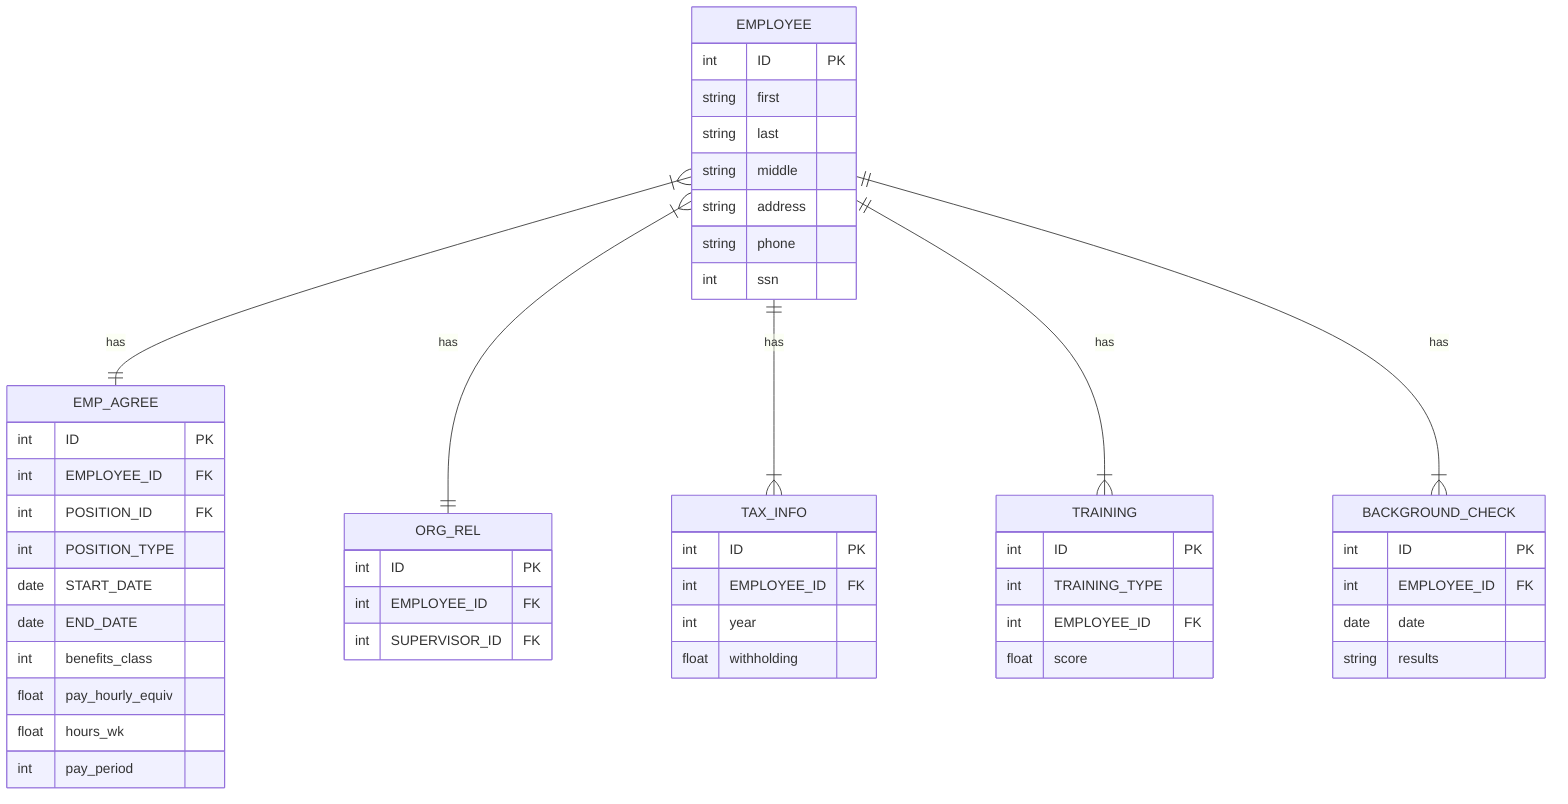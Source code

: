 erDiagram
  EMPLOYEE {
    int ID PK
    string first
    string last
    string middle
    string address
    string phone
    int ssn
  }
  BACKGROUND_CHECK {
    int ID PK
    int EMPLOYEE_ID FK
    date date
    string results
  }
  TAX_INFO {
    int ID PK
    int EMPLOYEE_ID FK
    int year
    float withholding
  }
  TRAINING {
    int ID PK
    int TRAINING_TYPE
    int EMPLOYEE_ID FK
    float score
  }
  EMP_AGREE {
    int ID PK
    int EMPLOYEE_ID FK
    int POSITION_ID FK
    int POSITION_TYPE
    date START_DATE
    date END_DATE
    int benefits_class
    float pay_hourly_equiv
    float hours_wk
    int pay_period
  }
  ORG_REL {
    int ID PK
    int EMPLOYEE_ID FK
    int SUPERVISOR_ID FK
  }
  EMPLOYEE }|--|| EMP_AGREE : has
  EMPLOYEE }|--|| ORG_REL : has
  EMPLOYEE ||--|{ TAX_INFO : has
  EMPLOYEE ||--|{ TRAINING : has
  EMPLOYEE ||--|{ BACKGROUND_CHECK : has


  accTitle: Sample Company Employee-related Records
  accDescr {
    This diagram contains information about corporate records relating to a single employee, such as employee details, supervisory relationships, employment agreement details, training records, tax information, and background checks.
  }